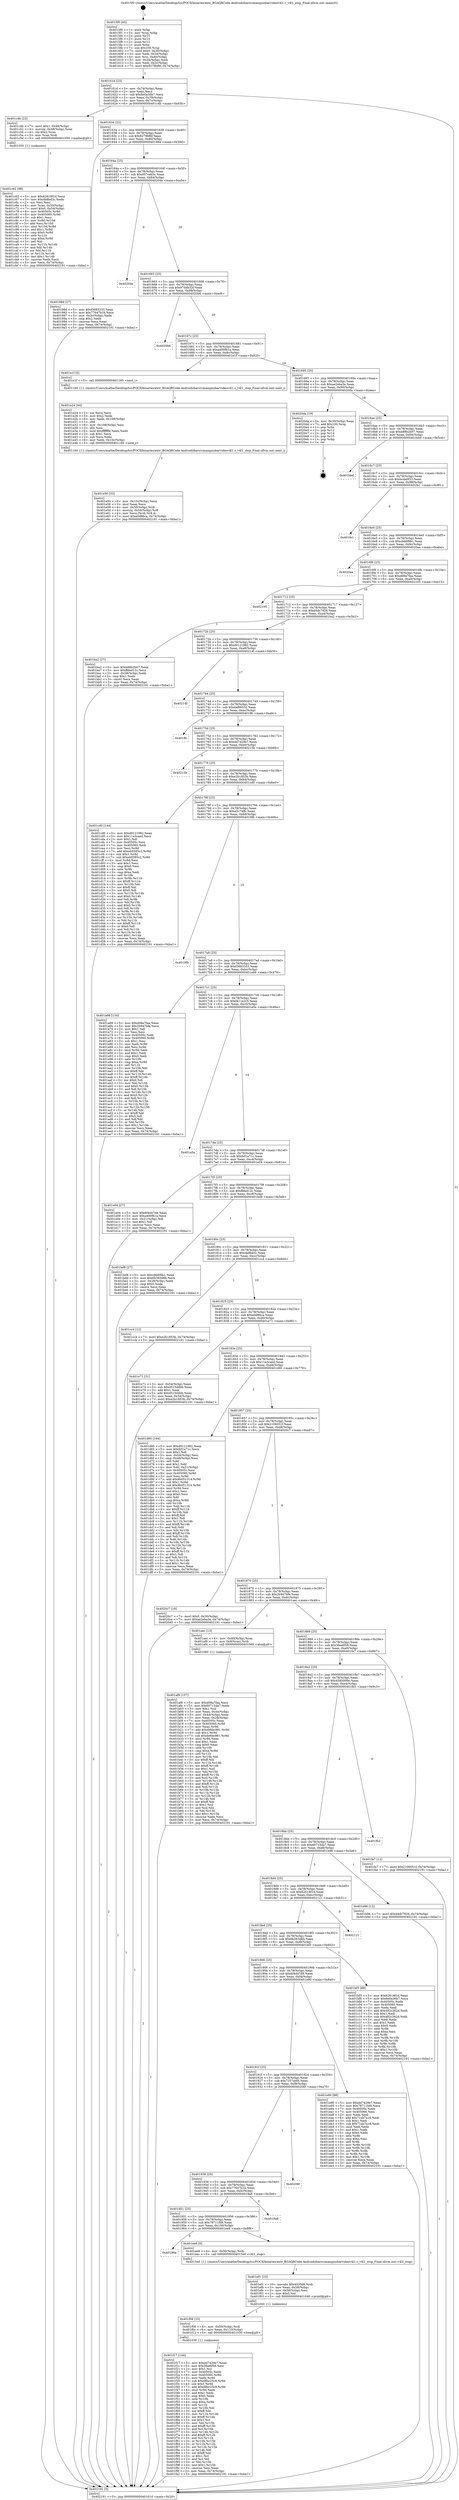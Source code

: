 digraph "0x4015f0" {
  label = "0x4015f0 (/mnt/c/Users/mathe/Desktop/tcc/POCII/binaries/extr_BGAQRCode-Androidzbarsrcmainjnizbarvideov4l1.c_v4l1_stop_Final-ollvm.out::main(0))"
  labelloc = "t"
  node[shape=record]

  Entry [label="",width=0.3,height=0.3,shape=circle,fillcolor=black,style=filled]
  "0x40161d" [label="{
     0x40161d [23]\l
     | [instrs]\l
     &nbsp;&nbsp;0x40161d \<+3\>: mov -0x74(%rbp),%eax\l
     &nbsp;&nbsp;0x401620 \<+2\>: mov %eax,%ecx\l
     &nbsp;&nbsp;0x401622 \<+6\>: sub $0x8e0a36b7,%ecx\l
     &nbsp;&nbsp;0x401628 \<+3\>: mov %eax,-0x78(%rbp)\l
     &nbsp;&nbsp;0x40162b \<+3\>: mov %ecx,-0x7c(%rbp)\l
     &nbsp;&nbsp;0x40162e \<+6\>: je 0000000000401c4b \<main+0x65b\>\l
  }"]
  "0x401c4b" [label="{
     0x401c4b [23]\l
     | [instrs]\l
     &nbsp;&nbsp;0x401c4b \<+7\>: movl $0x1,-0x48(%rbp)\l
     &nbsp;&nbsp;0x401c52 \<+4\>: movslq -0x48(%rbp),%rax\l
     &nbsp;&nbsp;0x401c56 \<+4\>: shl $0x2,%rax\l
     &nbsp;&nbsp;0x401c5a \<+3\>: mov %rax,%rdi\l
     &nbsp;&nbsp;0x401c5d \<+5\>: call 0000000000401050 \<malloc@plt\>\l
     | [calls]\l
     &nbsp;&nbsp;0x401050 \{1\} (unknown)\l
  }"]
  "0x401634" [label="{
     0x401634 [22]\l
     | [instrs]\l
     &nbsp;&nbsp;0x401634 \<+5\>: jmp 0000000000401639 \<main+0x49\>\l
     &nbsp;&nbsp;0x401639 \<+3\>: mov -0x78(%rbp),%eax\l
     &nbsp;&nbsp;0x40163c \<+5\>: sub $0x9279bf6f,%eax\l
     &nbsp;&nbsp;0x401641 \<+3\>: mov %eax,-0x80(%rbp)\l
     &nbsp;&nbsp;0x401644 \<+6\>: je 000000000040198d \<main+0x39d\>\l
  }"]
  Exit [label="",width=0.3,height=0.3,shape=circle,fillcolor=black,style=filled,peripheries=2]
  "0x40198d" [label="{
     0x40198d [27]\l
     | [instrs]\l
     &nbsp;&nbsp;0x40198d \<+5\>: mov $0xf3683333,%eax\l
     &nbsp;&nbsp;0x401992 \<+5\>: mov $0x77647b1b,%ecx\l
     &nbsp;&nbsp;0x401997 \<+3\>: mov -0x2c(%rbp),%edx\l
     &nbsp;&nbsp;0x40199a \<+3\>: cmp $0x2,%edx\l
     &nbsp;&nbsp;0x40199d \<+3\>: cmovne %ecx,%eax\l
     &nbsp;&nbsp;0x4019a0 \<+3\>: mov %eax,-0x74(%rbp)\l
     &nbsp;&nbsp;0x4019a3 \<+5\>: jmp 0000000000402191 \<main+0xba1\>\l
  }"]
  "0x40164a" [label="{
     0x40164a [25]\l
     | [instrs]\l
     &nbsp;&nbsp;0x40164a \<+5\>: jmp 000000000040164f \<main+0x5f\>\l
     &nbsp;&nbsp;0x40164f \<+3\>: mov -0x78(%rbp),%eax\l
     &nbsp;&nbsp;0x401652 \<+5\>: sub $0x957ceb5c,%eax\l
     &nbsp;&nbsp;0x401657 \<+6\>: mov %eax,-0x84(%rbp)\l
     &nbsp;&nbsp;0x40165d \<+6\>: je 000000000040204e \<main+0xa5e\>\l
  }"]
  "0x402191" [label="{
     0x402191 [5]\l
     | [instrs]\l
     &nbsp;&nbsp;0x402191 \<+5\>: jmp 000000000040161d \<main+0x2d\>\l
  }"]
  "0x4015f0" [label="{
     0x4015f0 [45]\l
     | [instrs]\l
     &nbsp;&nbsp;0x4015f0 \<+1\>: push %rbp\l
     &nbsp;&nbsp;0x4015f1 \<+3\>: mov %rsp,%rbp\l
     &nbsp;&nbsp;0x4015f4 \<+2\>: push %r15\l
     &nbsp;&nbsp;0x4015f6 \<+2\>: push %r14\l
     &nbsp;&nbsp;0x4015f8 \<+2\>: push %r12\l
     &nbsp;&nbsp;0x4015fa \<+1\>: push %rbx\l
     &nbsp;&nbsp;0x4015fb \<+7\>: sub $0x100,%rsp\l
     &nbsp;&nbsp;0x401602 \<+7\>: movl $0x0,-0x30(%rbp)\l
     &nbsp;&nbsp;0x401609 \<+3\>: mov %edi,-0x34(%rbp)\l
     &nbsp;&nbsp;0x40160c \<+4\>: mov %rsi,-0x40(%rbp)\l
     &nbsp;&nbsp;0x401610 \<+3\>: mov -0x34(%rbp),%edi\l
     &nbsp;&nbsp;0x401613 \<+3\>: mov %edi,-0x2c(%rbp)\l
     &nbsp;&nbsp;0x401616 \<+7\>: movl $0x9279bf6f,-0x74(%rbp)\l
  }"]
  "0x401f17" [label="{
     0x401f17 [144]\l
     | [instrs]\l
     &nbsp;&nbsp;0x401f17 \<+5\>: mov $0xdd7429e7,%eax\l
     &nbsp;&nbsp;0x401f1c \<+5\>: mov $0x3fee6f58,%esi\l
     &nbsp;&nbsp;0x401f21 \<+2\>: mov $0x1,%cl\l
     &nbsp;&nbsp;0x401f23 \<+7\>: mov 0x40505c,%edx\l
     &nbsp;&nbsp;0x401f2a \<+8\>: mov 0x405060,%r8d\l
     &nbsp;&nbsp;0x401f32 \<+3\>: mov %edx,%r9d\l
     &nbsp;&nbsp;0x401f35 \<+7\>: sub $0xd8bc25c9,%r9d\l
     &nbsp;&nbsp;0x401f3c \<+4\>: sub $0x1,%r9d\l
     &nbsp;&nbsp;0x401f40 \<+7\>: add $0xd8bc25c9,%r9d\l
     &nbsp;&nbsp;0x401f47 \<+4\>: imul %r9d,%edx\l
     &nbsp;&nbsp;0x401f4b \<+3\>: and $0x1,%edx\l
     &nbsp;&nbsp;0x401f4e \<+3\>: cmp $0x0,%edx\l
     &nbsp;&nbsp;0x401f51 \<+4\>: sete %r10b\l
     &nbsp;&nbsp;0x401f55 \<+4\>: cmp $0xa,%r8d\l
     &nbsp;&nbsp;0x401f59 \<+4\>: setl %r11b\l
     &nbsp;&nbsp;0x401f5d \<+3\>: mov %r10b,%bl\l
     &nbsp;&nbsp;0x401f60 \<+3\>: xor $0xff,%bl\l
     &nbsp;&nbsp;0x401f63 \<+3\>: mov %r11b,%r14b\l
     &nbsp;&nbsp;0x401f66 \<+4\>: xor $0xff,%r14b\l
     &nbsp;&nbsp;0x401f6a \<+3\>: xor $0x1,%cl\l
     &nbsp;&nbsp;0x401f6d \<+3\>: mov %bl,%r15b\l
     &nbsp;&nbsp;0x401f70 \<+4\>: and $0xff,%r15b\l
     &nbsp;&nbsp;0x401f74 \<+3\>: and %cl,%r10b\l
     &nbsp;&nbsp;0x401f77 \<+3\>: mov %r14b,%r12b\l
     &nbsp;&nbsp;0x401f7a \<+4\>: and $0xff,%r12b\l
     &nbsp;&nbsp;0x401f7e \<+3\>: and %cl,%r11b\l
     &nbsp;&nbsp;0x401f81 \<+3\>: or %r10b,%r15b\l
     &nbsp;&nbsp;0x401f84 \<+3\>: or %r11b,%r12b\l
     &nbsp;&nbsp;0x401f87 \<+3\>: xor %r12b,%r15b\l
     &nbsp;&nbsp;0x401f8a \<+3\>: or %r14b,%bl\l
     &nbsp;&nbsp;0x401f8d \<+3\>: xor $0xff,%bl\l
     &nbsp;&nbsp;0x401f90 \<+3\>: or $0x1,%cl\l
     &nbsp;&nbsp;0x401f93 \<+2\>: and %cl,%bl\l
     &nbsp;&nbsp;0x401f95 \<+3\>: or %bl,%r15b\l
     &nbsp;&nbsp;0x401f98 \<+4\>: test $0x1,%r15b\l
     &nbsp;&nbsp;0x401f9c \<+3\>: cmovne %esi,%eax\l
     &nbsp;&nbsp;0x401f9f \<+3\>: mov %eax,-0x74(%rbp)\l
     &nbsp;&nbsp;0x401fa2 \<+5\>: jmp 0000000000402191 \<main+0xba1\>\l
  }"]
  "0x40204e" [label="{
     0x40204e\l
  }", style=dashed]
  "0x401663" [label="{
     0x401663 [25]\l
     | [instrs]\l
     &nbsp;&nbsp;0x401663 \<+5\>: jmp 0000000000401668 \<main+0x78\>\l
     &nbsp;&nbsp;0x401668 \<+3\>: mov -0x78(%rbp),%eax\l
     &nbsp;&nbsp;0x40166b \<+5\>: sub $0x97ddb32f,%eax\l
     &nbsp;&nbsp;0x401670 \<+6\>: mov %eax,-0x88(%rbp)\l
     &nbsp;&nbsp;0x401676 \<+6\>: je 00000000004020b6 \<main+0xac6\>\l
  }"]
  "0x401f08" [label="{
     0x401f08 [15]\l
     | [instrs]\l
     &nbsp;&nbsp;0x401f08 \<+4\>: mov -0x50(%rbp),%rdi\l
     &nbsp;&nbsp;0x401f0c \<+6\>: mov %eax,-0x110(%rbp)\l
     &nbsp;&nbsp;0x401f12 \<+5\>: call 0000000000401030 \<free@plt\>\l
     | [calls]\l
     &nbsp;&nbsp;0x401030 \{1\} (unknown)\l
  }"]
  "0x4020b6" [label="{
     0x4020b6\l
  }", style=dashed]
  "0x40167c" [label="{
     0x40167c [25]\l
     | [instrs]\l
     &nbsp;&nbsp;0x40167c \<+5\>: jmp 0000000000401681 \<main+0x91\>\l
     &nbsp;&nbsp;0x401681 \<+3\>: mov -0x78(%rbp),%eax\l
     &nbsp;&nbsp;0x401684 \<+5\>: sub $0xa400f61a,%eax\l
     &nbsp;&nbsp;0x401689 \<+6\>: mov %eax,-0x8c(%rbp)\l
     &nbsp;&nbsp;0x40168f \<+6\>: je 0000000000401e1f \<main+0x82f\>\l
  }"]
  "0x401ef1" [label="{
     0x401ef1 [23]\l
     | [instrs]\l
     &nbsp;&nbsp;0x401ef1 \<+10\>: movabs $0x4030d6,%rdi\l
     &nbsp;&nbsp;0x401efb \<+3\>: mov %eax,-0x58(%rbp)\l
     &nbsp;&nbsp;0x401efe \<+3\>: mov -0x58(%rbp),%esi\l
     &nbsp;&nbsp;0x401f01 \<+2\>: mov $0x0,%al\l
     &nbsp;&nbsp;0x401f03 \<+5\>: call 0000000000401040 \<printf@plt\>\l
     | [calls]\l
     &nbsp;&nbsp;0x401040 \{1\} (unknown)\l
  }"]
  "0x401e1f" [label="{
     0x401e1f [5]\l
     | [instrs]\l
     &nbsp;&nbsp;0x401e1f \<+5\>: call 0000000000401160 \<next_i\>\l
     | [calls]\l
     &nbsp;&nbsp;0x401160 \{1\} (/mnt/c/Users/mathe/Desktop/tcc/POCII/binaries/extr_BGAQRCode-Androidzbarsrcmainjnizbarvideov4l1.c_v4l1_stop_Final-ollvm.out::next_i)\l
  }"]
  "0x401695" [label="{
     0x401695 [25]\l
     | [instrs]\l
     &nbsp;&nbsp;0x401695 \<+5\>: jmp 000000000040169a \<main+0xaa\>\l
     &nbsp;&nbsp;0x40169a \<+3\>: mov -0x78(%rbp),%eax\l
     &nbsp;&nbsp;0x40169d \<+5\>: sub $0xae2eba3e,%eax\l
     &nbsp;&nbsp;0x4016a2 \<+6\>: mov %eax,-0x90(%rbp)\l
     &nbsp;&nbsp;0x4016a8 \<+6\>: je 00000000004020da \<main+0xaea\>\l
  }"]
  "0x40196a" [label="{
     0x40196a\l
  }", style=dashed]
  "0x4020da" [label="{
     0x4020da [19]\l
     | [instrs]\l
     &nbsp;&nbsp;0x4020da \<+3\>: mov -0x30(%rbp),%eax\l
     &nbsp;&nbsp;0x4020dd \<+7\>: add $0x100,%rsp\l
     &nbsp;&nbsp;0x4020e4 \<+1\>: pop %rbx\l
     &nbsp;&nbsp;0x4020e5 \<+2\>: pop %r12\l
     &nbsp;&nbsp;0x4020e7 \<+2\>: pop %r14\l
     &nbsp;&nbsp;0x4020e9 \<+2\>: pop %r15\l
     &nbsp;&nbsp;0x4020eb \<+1\>: pop %rbp\l
     &nbsp;&nbsp;0x4020ec \<+1\>: ret\l
  }"]
  "0x4016ae" [label="{
     0x4016ae [25]\l
     | [instrs]\l
     &nbsp;&nbsp;0x4016ae \<+5\>: jmp 00000000004016b3 \<main+0xc3\>\l
     &nbsp;&nbsp;0x4016b3 \<+3\>: mov -0x78(%rbp),%eax\l
     &nbsp;&nbsp;0x4016b6 \<+5\>: sub $0xb88b2b07,%eax\l
     &nbsp;&nbsp;0x4016bb \<+6\>: mov %eax,-0x94(%rbp)\l
     &nbsp;&nbsp;0x4016c1 \<+6\>: je 0000000000401bbd \<main+0x5cd\>\l
  }"]
  "0x401ee8" [label="{
     0x401ee8 [9]\l
     | [instrs]\l
     &nbsp;&nbsp;0x401ee8 \<+4\>: mov -0x50(%rbp),%rdi\l
     &nbsp;&nbsp;0x401eec \<+5\>: call 00000000004015e0 \<v4l1_stop\>\l
     | [calls]\l
     &nbsp;&nbsp;0x4015e0 \{1\} (/mnt/c/Users/mathe/Desktop/tcc/POCII/binaries/extr_BGAQRCode-Androidzbarsrcmainjnizbarvideov4l1.c_v4l1_stop_Final-ollvm.out::v4l1_stop)\l
  }"]
  "0x401bbd" [label="{
     0x401bbd\l
  }", style=dashed]
  "0x4016c7" [label="{
     0x4016c7 [25]\l
     | [instrs]\l
     &nbsp;&nbsp;0x4016c7 \<+5\>: jmp 00000000004016cc \<main+0xdc\>\l
     &nbsp;&nbsp;0x4016cc \<+3\>: mov -0x78(%rbp),%eax\l
     &nbsp;&nbsp;0x4016cf \<+5\>: sub $0xbcda0f33,%eax\l
     &nbsp;&nbsp;0x4016d4 \<+6\>: mov %eax,-0x98(%rbp)\l
     &nbsp;&nbsp;0x4016da \<+6\>: je 0000000000401fe1 \<main+0x9f1\>\l
  }"]
  "0x401951" [label="{
     0x401951 [25]\l
     | [instrs]\l
     &nbsp;&nbsp;0x401951 \<+5\>: jmp 0000000000401956 \<main+0x366\>\l
     &nbsp;&nbsp;0x401956 \<+3\>: mov -0x78(%rbp),%eax\l
     &nbsp;&nbsp;0x401959 \<+5\>: sub $0x78711fd9,%eax\l
     &nbsp;&nbsp;0x40195e \<+6\>: mov %eax,-0x100(%rbp)\l
     &nbsp;&nbsp;0x401964 \<+6\>: je 0000000000401ee8 \<main+0x8f8\>\l
  }"]
  "0x401fe1" [label="{
     0x401fe1\l
  }", style=dashed]
  "0x4016e0" [label="{
     0x4016e0 [25]\l
     | [instrs]\l
     &nbsp;&nbsp;0x4016e0 \<+5\>: jmp 00000000004016e5 \<main+0xf5\>\l
     &nbsp;&nbsp;0x4016e5 \<+3\>: mov -0x78(%rbp),%eax\l
     &nbsp;&nbsp;0x4016e8 \<+5\>: sub $0xcbb6f6b1,%eax\l
     &nbsp;&nbsp;0x4016ed \<+6\>: mov %eax,-0x9c(%rbp)\l
     &nbsp;&nbsp;0x4016f3 \<+6\>: je 00000000004020aa \<main+0xaba\>\l
  }"]
  "0x4019a8" [label="{
     0x4019a8\l
  }", style=dashed]
  "0x4020aa" [label="{
     0x4020aa\l
  }", style=dashed]
  "0x4016f9" [label="{
     0x4016f9 [25]\l
     | [instrs]\l
     &nbsp;&nbsp;0x4016f9 \<+5\>: jmp 00000000004016fe \<main+0x10e\>\l
     &nbsp;&nbsp;0x4016fe \<+3\>: mov -0x78(%rbp),%eax\l
     &nbsp;&nbsp;0x401701 \<+5\>: sub $0xd08a7faa,%eax\l
     &nbsp;&nbsp;0x401706 \<+6\>: mov %eax,-0xa0(%rbp)\l
     &nbsp;&nbsp;0x40170c \<+6\>: je 0000000000402105 \<main+0xb15\>\l
  }"]
  "0x401938" [label="{
     0x401938 [25]\l
     | [instrs]\l
     &nbsp;&nbsp;0x401938 \<+5\>: jmp 000000000040193d \<main+0x34d\>\l
     &nbsp;&nbsp;0x40193d \<+3\>: mov -0x78(%rbp),%eax\l
     &nbsp;&nbsp;0x401940 \<+5\>: sub $0x77647b1b,%eax\l
     &nbsp;&nbsp;0x401945 \<+6\>: mov %eax,-0xfc(%rbp)\l
     &nbsp;&nbsp;0x40194b \<+6\>: je 00000000004019a8 \<main+0x3b8\>\l
  }"]
  "0x402105" [label="{
     0x402105\l
  }", style=dashed]
  "0x401712" [label="{
     0x401712 [25]\l
     | [instrs]\l
     &nbsp;&nbsp;0x401712 \<+5\>: jmp 0000000000401717 \<main+0x127\>\l
     &nbsp;&nbsp;0x401717 \<+3\>: mov -0x78(%rbp),%eax\l
     &nbsp;&nbsp;0x40171a \<+5\>: sub $0xd4dc7926,%eax\l
     &nbsp;&nbsp;0x40171f \<+6\>: mov %eax,-0xa4(%rbp)\l
     &nbsp;&nbsp;0x401725 \<+6\>: je 0000000000401ba2 \<main+0x5b2\>\l
  }"]
  "0x40206f" [label="{
     0x40206f\l
  }", style=dashed]
  "0x401ba2" [label="{
     0x401ba2 [27]\l
     | [instrs]\l
     &nbsp;&nbsp;0x401ba2 \<+5\>: mov $0xb88b2b07,%eax\l
     &nbsp;&nbsp;0x401ba7 \<+5\>: mov $0xffded12c,%ecx\l
     &nbsp;&nbsp;0x401bac \<+3\>: mov -0x28(%rbp),%edx\l
     &nbsp;&nbsp;0x401baf \<+3\>: cmp $0x1,%edx\l
     &nbsp;&nbsp;0x401bb2 \<+3\>: cmovl %ecx,%eax\l
     &nbsp;&nbsp;0x401bb5 \<+3\>: mov %eax,-0x74(%rbp)\l
     &nbsp;&nbsp;0x401bb8 \<+5\>: jmp 0000000000402191 \<main+0xba1\>\l
  }"]
  "0x40172b" [label="{
     0x40172b [25]\l
     | [instrs]\l
     &nbsp;&nbsp;0x40172b \<+5\>: jmp 0000000000401730 \<main+0x140\>\l
     &nbsp;&nbsp;0x401730 \<+3\>: mov -0x78(%rbp),%eax\l
     &nbsp;&nbsp;0x401733 \<+5\>: sub $0xd9121982,%eax\l
     &nbsp;&nbsp;0x401738 \<+6\>: mov %eax,-0xa8(%rbp)\l
     &nbsp;&nbsp;0x40173e \<+6\>: je 000000000040214f \<main+0xb5f\>\l
  }"]
  "0x40191f" [label="{
     0x40191f [25]\l
     | [instrs]\l
     &nbsp;&nbsp;0x40191f \<+5\>: jmp 0000000000401924 \<main+0x334\>\l
     &nbsp;&nbsp;0x401924 \<+3\>: mov -0x78(%rbp),%eax\l
     &nbsp;&nbsp;0x401927 \<+5\>: sub $0x7257abfd,%eax\l
     &nbsp;&nbsp;0x40192c \<+6\>: mov %eax,-0xf8(%rbp)\l
     &nbsp;&nbsp;0x401932 \<+6\>: je 000000000040206f \<main+0xa7f\>\l
  }"]
  "0x40214f" [label="{
     0x40214f\l
  }", style=dashed]
  "0x401744" [label="{
     0x401744 [25]\l
     | [instrs]\l
     &nbsp;&nbsp;0x401744 \<+5\>: jmp 0000000000401749 \<main+0x159\>\l
     &nbsp;&nbsp;0x401749 \<+3\>: mov -0x78(%rbp),%eax\l
     &nbsp;&nbsp;0x40174c \<+5\>: sub $0xdaf66532,%eax\l
     &nbsp;&nbsp;0x401751 \<+6\>: mov %eax,-0xac(%rbp)\l
     &nbsp;&nbsp;0x401757 \<+6\>: je 0000000000401ffc \<main+0xa0c\>\l
  }"]
  "0x401e90" [label="{
     0x401e90 [88]\l
     | [instrs]\l
     &nbsp;&nbsp;0x401e90 \<+5\>: mov $0xdd7429e7,%eax\l
     &nbsp;&nbsp;0x401e95 \<+5\>: mov $0x78711fd9,%ecx\l
     &nbsp;&nbsp;0x401e9a \<+7\>: mov 0x40505c,%edx\l
     &nbsp;&nbsp;0x401ea1 \<+7\>: mov 0x405060,%esi\l
     &nbsp;&nbsp;0x401ea8 \<+2\>: mov %edx,%edi\l
     &nbsp;&nbsp;0x401eaa \<+6\>: add $0x71ab7a16,%edi\l
     &nbsp;&nbsp;0x401eb0 \<+3\>: sub $0x1,%edi\l
     &nbsp;&nbsp;0x401eb3 \<+6\>: sub $0x71ab7a16,%edi\l
     &nbsp;&nbsp;0x401eb9 \<+3\>: imul %edi,%edx\l
     &nbsp;&nbsp;0x401ebc \<+3\>: and $0x1,%edx\l
     &nbsp;&nbsp;0x401ebf \<+3\>: cmp $0x0,%edx\l
     &nbsp;&nbsp;0x401ec2 \<+4\>: sete %r8b\l
     &nbsp;&nbsp;0x401ec6 \<+3\>: cmp $0xa,%esi\l
     &nbsp;&nbsp;0x401ec9 \<+4\>: setl %r9b\l
     &nbsp;&nbsp;0x401ecd \<+3\>: mov %r8b,%r10b\l
     &nbsp;&nbsp;0x401ed0 \<+3\>: and %r9b,%r10b\l
     &nbsp;&nbsp;0x401ed3 \<+3\>: xor %r9b,%r8b\l
     &nbsp;&nbsp;0x401ed6 \<+3\>: or %r8b,%r10b\l
     &nbsp;&nbsp;0x401ed9 \<+4\>: test $0x1,%r10b\l
     &nbsp;&nbsp;0x401edd \<+3\>: cmovne %ecx,%eax\l
     &nbsp;&nbsp;0x401ee0 \<+3\>: mov %eax,-0x74(%rbp)\l
     &nbsp;&nbsp;0x401ee3 \<+5\>: jmp 0000000000402191 \<main+0xba1\>\l
  }"]
  "0x401ffc" [label="{
     0x401ffc\l
  }", style=dashed]
  "0x40175d" [label="{
     0x40175d [25]\l
     | [instrs]\l
     &nbsp;&nbsp;0x40175d \<+5\>: jmp 0000000000401762 \<main+0x172\>\l
     &nbsp;&nbsp;0x401762 \<+3\>: mov -0x78(%rbp),%eax\l
     &nbsp;&nbsp;0x401765 \<+5\>: sub $0xdd7429e7,%eax\l
     &nbsp;&nbsp;0x40176a \<+6\>: mov %eax,-0xb0(%rbp)\l
     &nbsp;&nbsp;0x401770 \<+6\>: je 000000000040215b \<main+0xb6b\>\l
  }"]
  "0x401e50" [label="{
     0x401e50 [33]\l
     | [instrs]\l
     &nbsp;&nbsp;0x401e50 \<+6\>: mov -0x10c(%rbp),%ecx\l
     &nbsp;&nbsp;0x401e56 \<+3\>: imul %eax,%ecx\l
     &nbsp;&nbsp;0x401e59 \<+4\>: mov -0x50(%rbp),%rdi\l
     &nbsp;&nbsp;0x401e5d \<+4\>: movslq -0x54(%rbp),%r8\l
     &nbsp;&nbsp;0x401e61 \<+4\>: mov %ecx,(%rdi,%r8,4)\l
     &nbsp;&nbsp;0x401e65 \<+7\>: movl $0xe0d86ca,-0x74(%rbp)\l
     &nbsp;&nbsp;0x401e6c \<+5\>: jmp 0000000000402191 \<main+0xba1\>\l
  }"]
  "0x40215b" [label="{
     0x40215b\l
  }", style=dashed]
  "0x401776" [label="{
     0x401776 [25]\l
     | [instrs]\l
     &nbsp;&nbsp;0x401776 \<+5\>: jmp 000000000040177b \<main+0x18b\>\l
     &nbsp;&nbsp;0x40177b \<+3\>: mov -0x78(%rbp),%eax\l
     &nbsp;&nbsp;0x40177e \<+5\>: sub $0xe2b1853b,%eax\l
     &nbsp;&nbsp;0x401783 \<+6\>: mov %eax,-0xb4(%rbp)\l
     &nbsp;&nbsp;0x401789 \<+6\>: je 0000000000401cd0 \<main+0x6e0\>\l
  }"]
  "0x401e24" [label="{
     0x401e24 [44]\l
     | [instrs]\l
     &nbsp;&nbsp;0x401e24 \<+2\>: xor %ecx,%ecx\l
     &nbsp;&nbsp;0x401e26 \<+5\>: mov $0x2,%edx\l
     &nbsp;&nbsp;0x401e2b \<+6\>: mov %edx,-0x108(%rbp)\l
     &nbsp;&nbsp;0x401e31 \<+1\>: cltd\l
     &nbsp;&nbsp;0x401e32 \<+6\>: mov -0x108(%rbp),%esi\l
     &nbsp;&nbsp;0x401e38 \<+2\>: idiv %esi\l
     &nbsp;&nbsp;0x401e3a \<+6\>: imul $0xfffffffe,%edx,%edx\l
     &nbsp;&nbsp;0x401e40 \<+3\>: sub $0x1,%ecx\l
     &nbsp;&nbsp;0x401e43 \<+2\>: sub %ecx,%edx\l
     &nbsp;&nbsp;0x401e45 \<+6\>: mov %edx,-0x10c(%rbp)\l
     &nbsp;&nbsp;0x401e4b \<+5\>: call 0000000000401160 \<next_i\>\l
     | [calls]\l
     &nbsp;&nbsp;0x401160 \{1\} (/mnt/c/Users/mathe/Desktop/tcc/POCII/binaries/extr_BGAQRCode-Androidzbarsrcmainjnizbarvideov4l1.c_v4l1_stop_Final-ollvm.out::next_i)\l
  }"]
  "0x401cd0" [label="{
     0x401cd0 [144]\l
     | [instrs]\l
     &nbsp;&nbsp;0x401cd0 \<+5\>: mov $0xd9121982,%eax\l
     &nbsp;&nbsp;0x401cd5 \<+5\>: mov $0x11a3caed,%ecx\l
     &nbsp;&nbsp;0x401cda \<+2\>: mov $0x1,%dl\l
     &nbsp;&nbsp;0x401cdc \<+7\>: mov 0x40505c,%esi\l
     &nbsp;&nbsp;0x401ce3 \<+7\>: mov 0x405060,%edi\l
     &nbsp;&nbsp;0x401cea \<+3\>: mov %esi,%r8d\l
     &nbsp;&nbsp;0x401ced \<+7\>: add $0xeb9385c2,%r8d\l
     &nbsp;&nbsp;0x401cf4 \<+4\>: sub $0x1,%r8d\l
     &nbsp;&nbsp;0x401cf8 \<+7\>: sub $0xeb9385c2,%r8d\l
     &nbsp;&nbsp;0x401cff \<+4\>: imul %r8d,%esi\l
     &nbsp;&nbsp;0x401d03 \<+3\>: and $0x1,%esi\l
     &nbsp;&nbsp;0x401d06 \<+3\>: cmp $0x0,%esi\l
     &nbsp;&nbsp;0x401d09 \<+4\>: sete %r9b\l
     &nbsp;&nbsp;0x401d0d \<+3\>: cmp $0xa,%edi\l
     &nbsp;&nbsp;0x401d10 \<+4\>: setl %r10b\l
     &nbsp;&nbsp;0x401d14 \<+3\>: mov %r9b,%r11b\l
     &nbsp;&nbsp;0x401d17 \<+4\>: xor $0xff,%r11b\l
     &nbsp;&nbsp;0x401d1b \<+3\>: mov %r10b,%bl\l
     &nbsp;&nbsp;0x401d1e \<+3\>: xor $0xff,%bl\l
     &nbsp;&nbsp;0x401d21 \<+3\>: xor $0x0,%dl\l
     &nbsp;&nbsp;0x401d24 \<+3\>: mov %r11b,%r14b\l
     &nbsp;&nbsp;0x401d27 \<+4\>: and $0x0,%r14b\l
     &nbsp;&nbsp;0x401d2b \<+3\>: and %dl,%r9b\l
     &nbsp;&nbsp;0x401d2e \<+3\>: mov %bl,%r15b\l
     &nbsp;&nbsp;0x401d31 \<+4\>: and $0x0,%r15b\l
     &nbsp;&nbsp;0x401d35 \<+3\>: and %dl,%r10b\l
     &nbsp;&nbsp;0x401d38 \<+3\>: or %r9b,%r14b\l
     &nbsp;&nbsp;0x401d3b \<+3\>: or %r10b,%r15b\l
     &nbsp;&nbsp;0x401d3e \<+3\>: xor %r15b,%r14b\l
     &nbsp;&nbsp;0x401d41 \<+3\>: or %bl,%r11b\l
     &nbsp;&nbsp;0x401d44 \<+4\>: xor $0xff,%r11b\l
     &nbsp;&nbsp;0x401d48 \<+3\>: or $0x0,%dl\l
     &nbsp;&nbsp;0x401d4b \<+3\>: and %dl,%r11b\l
     &nbsp;&nbsp;0x401d4e \<+3\>: or %r11b,%r14b\l
     &nbsp;&nbsp;0x401d51 \<+4\>: test $0x1,%r14b\l
     &nbsp;&nbsp;0x401d55 \<+3\>: cmovne %ecx,%eax\l
     &nbsp;&nbsp;0x401d58 \<+3\>: mov %eax,-0x74(%rbp)\l
     &nbsp;&nbsp;0x401d5b \<+5\>: jmp 0000000000402191 \<main+0xba1\>\l
  }"]
  "0x40178f" [label="{
     0x40178f [25]\l
     | [instrs]\l
     &nbsp;&nbsp;0x40178f \<+5\>: jmp 0000000000401794 \<main+0x1a4\>\l
     &nbsp;&nbsp;0x401794 \<+3\>: mov -0x78(%rbp),%eax\l
     &nbsp;&nbsp;0x401797 \<+5\>: sub $0xe2c74ffc,%eax\l
     &nbsp;&nbsp;0x40179c \<+6\>: mov %eax,-0xb8(%rbp)\l
     &nbsp;&nbsp;0x4017a2 \<+6\>: je 00000000004019fb \<main+0x40b\>\l
  }"]
  "0x401c62" [label="{
     0x401c62 [98]\l
     | [instrs]\l
     &nbsp;&nbsp;0x401c62 \<+5\>: mov $0x62618f1d,%ecx\l
     &nbsp;&nbsp;0x401c67 \<+5\>: mov $0xdb8bd3c,%edx\l
     &nbsp;&nbsp;0x401c6c \<+2\>: xor %esi,%esi\l
     &nbsp;&nbsp;0x401c6e \<+4\>: mov %rax,-0x50(%rbp)\l
     &nbsp;&nbsp;0x401c72 \<+7\>: movl $0x0,-0x54(%rbp)\l
     &nbsp;&nbsp;0x401c79 \<+8\>: mov 0x40505c,%r8d\l
     &nbsp;&nbsp;0x401c81 \<+8\>: mov 0x405060,%r9d\l
     &nbsp;&nbsp;0x401c89 \<+3\>: sub $0x1,%esi\l
     &nbsp;&nbsp;0x401c8c \<+3\>: mov %r8d,%r10d\l
     &nbsp;&nbsp;0x401c8f \<+3\>: add %esi,%r10d\l
     &nbsp;&nbsp;0x401c92 \<+4\>: imul %r10d,%r8d\l
     &nbsp;&nbsp;0x401c96 \<+4\>: and $0x1,%r8d\l
     &nbsp;&nbsp;0x401c9a \<+4\>: cmp $0x0,%r8d\l
     &nbsp;&nbsp;0x401c9e \<+4\>: sete %r11b\l
     &nbsp;&nbsp;0x401ca2 \<+4\>: cmp $0xa,%r9d\l
     &nbsp;&nbsp;0x401ca6 \<+3\>: setl %bl\l
     &nbsp;&nbsp;0x401ca9 \<+3\>: mov %r11b,%r14b\l
     &nbsp;&nbsp;0x401cac \<+3\>: and %bl,%r14b\l
     &nbsp;&nbsp;0x401caf \<+3\>: xor %bl,%r11b\l
     &nbsp;&nbsp;0x401cb2 \<+3\>: or %r11b,%r14b\l
     &nbsp;&nbsp;0x401cb5 \<+4\>: test $0x1,%r14b\l
     &nbsp;&nbsp;0x401cb9 \<+3\>: cmovne %edx,%ecx\l
     &nbsp;&nbsp;0x401cbc \<+3\>: mov %ecx,-0x74(%rbp)\l
     &nbsp;&nbsp;0x401cbf \<+5\>: jmp 0000000000402191 \<main+0xba1\>\l
  }"]
  "0x4019fb" [label="{
     0x4019fb\l
  }", style=dashed]
  "0x4017a8" [label="{
     0x4017a8 [25]\l
     | [instrs]\l
     &nbsp;&nbsp;0x4017a8 \<+5\>: jmp 00000000004017ad \<main+0x1bd\>\l
     &nbsp;&nbsp;0x4017ad \<+3\>: mov -0x78(%rbp),%eax\l
     &nbsp;&nbsp;0x4017b0 \<+5\>: sub $0xf3683333,%eax\l
     &nbsp;&nbsp;0x4017b5 \<+6\>: mov %eax,-0xbc(%rbp)\l
     &nbsp;&nbsp;0x4017bb \<+6\>: je 0000000000401a66 \<main+0x476\>\l
  }"]
  "0x401906" [label="{
     0x401906 [25]\l
     | [instrs]\l
     &nbsp;&nbsp;0x401906 \<+5\>: jmp 000000000040190b \<main+0x31b\>\l
     &nbsp;&nbsp;0x40190b \<+3\>: mov -0x78(%rbp),%eax\l
     &nbsp;&nbsp;0x40190e \<+5\>: sub $0x6f4d47d9,%eax\l
     &nbsp;&nbsp;0x401913 \<+6\>: mov %eax,-0xf4(%rbp)\l
     &nbsp;&nbsp;0x401919 \<+6\>: je 0000000000401e90 \<main+0x8a0\>\l
  }"]
  "0x401a66" [label="{
     0x401a66 [134]\l
     | [instrs]\l
     &nbsp;&nbsp;0x401a66 \<+5\>: mov $0xd08a7faa,%eax\l
     &nbsp;&nbsp;0x401a6b \<+5\>: mov $0x2b947bfe,%ecx\l
     &nbsp;&nbsp;0x401a70 \<+2\>: mov $0x1,%dl\l
     &nbsp;&nbsp;0x401a72 \<+2\>: xor %esi,%esi\l
     &nbsp;&nbsp;0x401a74 \<+7\>: mov 0x40505c,%edi\l
     &nbsp;&nbsp;0x401a7b \<+8\>: mov 0x405060,%r8d\l
     &nbsp;&nbsp;0x401a83 \<+3\>: sub $0x1,%esi\l
     &nbsp;&nbsp;0x401a86 \<+3\>: mov %edi,%r9d\l
     &nbsp;&nbsp;0x401a89 \<+3\>: add %esi,%r9d\l
     &nbsp;&nbsp;0x401a8c \<+4\>: imul %r9d,%edi\l
     &nbsp;&nbsp;0x401a90 \<+3\>: and $0x1,%edi\l
     &nbsp;&nbsp;0x401a93 \<+3\>: cmp $0x0,%edi\l
     &nbsp;&nbsp;0x401a96 \<+4\>: sete %r10b\l
     &nbsp;&nbsp;0x401a9a \<+4\>: cmp $0xa,%r8d\l
     &nbsp;&nbsp;0x401a9e \<+4\>: setl %r11b\l
     &nbsp;&nbsp;0x401aa2 \<+3\>: mov %r10b,%bl\l
     &nbsp;&nbsp;0x401aa5 \<+3\>: xor $0xff,%bl\l
     &nbsp;&nbsp;0x401aa8 \<+3\>: mov %r11b,%r14b\l
     &nbsp;&nbsp;0x401aab \<+4\>: xor $0xff,%r14b\l
     &nbsp;&nbsp;0x401aaf \<+3\>: xor $0x0,%dl\l
     &nbsp;&nbsp;0x401ab2 \<+3\>: mov %bl,%r15b\l
     &nbsp;&nbsp;0x401ab5 \<+4\>: and $0x0,%r15b\l
     &nbsp;&nbsp;0x401ab9 \<+3\>: and %dl,%r10b\l
     &nbsp;&nbsp;0x401abc \<+3\>: mov %r14b,%r12b\l
     &nbsp;&nbsp;0x401abf \<+4\>: and $0x0,%r12b\l
     &nbsp;&nbsp;0x401ac3 \<+3\>: and %dl,%r11b\l
     &nbsp;&nbsp;0x401ac6 \<+3\>: or %r10b,%r15b\l
     &nbsp;&nbsp;0x401ac9 \<+3\>: or %r11b,%r12b\l
     &nbsp;&nbsp;0x401acc \<+3\>: xor %r12b,%r15b\l
     &nbsp;&nbsp;0x401acf \<+3\>: or %r14b,%bl\l
     &nbsp;&nbsp;0x401ad2 \<+3\>: xor $0xff,%bl\l
     &nbsp;&nbsp;0x401ad5 \<+3\>: or $0x0,%dl\l
     &nbsp;&nbsp;0x401ad8 \<+2\>: and %dl,%bl\l
     &nbsp;&nbsp;0x401ada \<+3\>: or %bl,%r15b\l
     &nbsp;&nbsp;0x401add \<+4\>: test $0x1,%r15b\l
     &nbsp;&nbsp;0x401ae1 \<+3\>: cmovne %ecx,%eax\l
     &nbsp;&nbsp;0x401ae4 \<+3\>: mov %eax,-0x74(%rbp)\l
     &nbsp;&nbsp;0x401ae7 \<+5\>: jmp 0000000000402191 \<main+0xba1\>\l
  }"]
  "0x4017c1" [label="{
     0x4017c1 [25]\l
     | [instrs]\l
     &nbsp;&nbsp;0x4017c1 \<+5\>: jmp 00000000004017c6 \<main+0x1d6\>\l
     &nbsp;&nbsp;0x4017c6 \<+3\>: mov -0x78(%rbp),%eax\l
     &nbsp;&nbsp;0x4017c9 \<+5\>: sub $0xf411a2c5,%eax\l
     &nbsp;&nbsp;0x4017ce \<+6\>: mov %eax,-0xc0(%rbp)\l
     &nbsp;&nbsp;0x4017d4 \<+6\>: je 0000000000401a5a \<main+0x46a\>\l
  }"]
  "0x401bf3" [label="{
     0x401bf3 [88]\l
     | [instrs]\l
     &nbsp;&nbsp;0x401bf3 \<+5\>: mov $0x62618f1d,%eax\l
     &nbsp;&nbsp;0x401bf8 \<+5\>: mov $0x8e0a36b7,%ecx\l
     &nbsp;&nbsp;0x401bfd \<+7\>: mov 0x40505c,%edx\l
     &nbsp;&nbsp;0x401c04 \<+7\>: mov 0x405060,%esi\l
     &nbsp;&nbsp;0x401c0b \<+2\>: mov %edx,%edi\l
     &nbsp;&nbsp;0x401c0d \<+6\>: add $0x482c362d,%edi\l
     &nbsp;&nbsp;0x401c13 \<+3\>: sub $0x1,%edi\l
     &nbsp;&nbsp;0x401c16 \<+6\>: sub $0x482c362d,%edi\l
     &nbsp;&nbsp;0x401c1c \<+3\>: imul %edi,%edx\l
     &nbsp;&nbsp;0x401c1f \<+3\>: and $0x1,%edx\l
     &nbsp;&nbsp;0x401c22 \<+3\>: cmp $0x0,%edx\l
     &nbsp;&nbsp;0x401c25 \<+4\>: sete %r8b\l
     &nbsp;&nbsp;0x401c29 \<+3\>: cmp $0xa,%esi\l
     &nbsp;&nbsp;0x401c2c \<+4\>: setl %r9b\l
     &nbsp;&nbsp;0x401c30 \<+3\>: mov %r8b,%r10b\l
     &nbsp;&nbsp;0x401c33 \<+3\>: and %r9b,%r10b\l
     &nbsp;&nbsp;0x401c36 \<+3\>: xor %r9b,%r8b\l
     &nbsp;&nbsp;0x401c39 \<+3\>: or %r8b,%r10b\l
     &nbsp;&nbsp;0x401c3c \<+4\>: test $0x1,%r10b\l
     &nbsp;&nbsp;0x401c40 \<+3\>: cmovne %ecx,%eax\l
     &nbsp;&nbsp;0x401c43 \<+3\>: mov %eax,-0x74(%rbp)\l
     &nbsp;&nbsp;0x401c46 \<+5\>: jmp 0000000000402191 \<main+0xba1\>\l
  }"]
  "0x401a5a" [label="{
     0x401a5a\l
  }", style=dashed]
  "0x4017da" [label="{
     0x4017da [25]\l
     | [instrs]\l
     &nbsp;&nbsp;0x4017da \<+5\>: jmp 00000000004017df \<main+0x1ef\>\l
     &nbsp;&nbsp;0x4017df \<+3\>: mov -0x78(%rbp),%eax\l
     &nbsp;&nbsp;0x4017e2 \<+5\>: sub $0xfef1a71c,%eax\l
     &nbsp;&nbsp;0x4017e7 \<+6\>: mov %eax,-0xc4(%rbp)\l
     &nbsp;&nbsp;0x4017ed \<+6\>: je 0000000000401e04 \<main+0x814\>\l
  }"]
  "0x4018ed" [label="{
     0x4018ed [25]\l
     | [instrs]\l
     &nbsp;&nbsp;0x4018ed \<+5\>: jmp 00000000004018f2 \<main+0x302\>\l
     &nbsp;&nbsp;0x4018f2 \<+3\>: mov -0x78(%rbp),%eax\l
     &nbsp;&nbsp;0x4018f5 \<+5\>: sub $0x6b383d6b,%eax\l
     &nbsp;&nbsp;0x4018fa \<+6\>: mov %eax,-0xf0(%rbp)\l
     &nbsp;&nbsp;0x401900 \<+6\>: je 0000000000401bf3 \<main+0x603\>\l
  }"]
  "0x401e04" [label="{
     0x401e04 [27]\l
     | [instrs]\l
     &nbsp;&nbsp;0x401e04 \<+5\>: mov $0x6f4d47d9,%eax\l
     &nbsp;&nbsp;0x401e09 \<+5\>: mov $0xa400f61a,%ecx\l
     &nbsp;&nbsp;0x401e0e \<+3\>: mov -0x21(%rbp),%dl\l
     &nbsp;&nbsp;0x401e11 \<+3\>: test $0x1,%dl\l
     &nbsp;&nbsp;0x401e14 \<+3\>: cmovne %ecx,%eax\l
     &nbsp;&nbsp;0x401e17 \<+3\>: mov %eax,-0x74(%rbp)\l
     &nbsp;&nbsp;0x401e1a \<+5\>: jmp 0000000000402191 \<main+0xba1\>\l
  }"]
  "0x4017f3" [label="{
     0x4017f3 [25]\l
     | [instrs]\l
     &nbsp;&nbsp;0x4017f3 \<+5\>: jmp 00000000004017f8 \<main+0x208\>\l
     &nbsp;&nbsp;0x4017f8 \<+3\>: mov -0x78(%rbp),%eax\l
     &nbsp;&nbsp;0x4017fb \<+5\>: sub $0xffded12c,%eax\l
     &nbsp;&nbsp;0x401800 \<+6\>: mov %eax,-0xc8(%rbp)\l
     &nbsp;&nbsp;0x401806 \<+6\>: je 0000000000401bd8 \<main+0x5e8\>\l
  }"]
  "0x402121" [label="{
     0x402121\l
  }", style=dashed]
  "0x401bd8" [label="{
     0x401bd8 [27]\l
     | [instrs]\l
     &nbsp;&nbsp;0x401bd8 \<+5\>: mov $0xcbb6f6b1,%eax\l
     &nbsp;&nbsp;0x401bdd \<+5\>: mov $0x6b383d6b,%ecx\l
     &nbsp;&nbsp;0x401be2 \<+3\>: mov -0x28(%rbp),%edx\l
     &nbsp;&nbsp;0x401be5 \<+3\>: cmp $0x0,%edx\l
     &nbsp;&nbsp;0x401be8 \<+3\>: cmove %ecx,%eax\l
     &nbsp;&nbsp;0x401beb \<+3\>: mov %eax,-0x74(%rbp)\l
     &nbsp;&nbsp;0x401bee \<+5\>: jmp 0000000000402191 \<main+0xba1\>\l
  }"]
  "0x40180c" [label="{
     0x40180c [25]\l
     | [instrs]\l
     &nbsp;&nbsp;0x40180c \<+5\>: jmp 0000000000401811 \<main+0x221\>\l
     &nbsp;&nbsp;0x401811 \<+3\>: mov -0x78(%rbp),%eax\l
     &nbsp;&nbsp;0x401814 \<+5\>: sub $0xdb8bd3c,%eax\l
     &nbsp;&nbsp;0x401819 \<+6\>: mov %eax,-0xcc(%rbp)\l
     &nbsp;&nbsp;0x40181f \<+6\>: je 0000000000401cc4 \<main+0x6d4\>\l
  }"]
  "0x4018d4" [label="{
     0x4018d4 [25]\l
     | [instrs]\l
     &nbsp;&nbsp;0x4018d4 \<+5\>: jmp 00000000004018d9 \<main+0x2e9\>\l
     &nbsp;&nbsp;0x4018d9 \<+3\>: mov -0x78(%rbp),%eax\l
     &nbsp;&nbsp;0x4018dc \<+5\>: sub $0x62618f1d,%eax\l
     &nbsp;&nbsp;0x4018e1 \<+6\>: mov %eax,-0xec(%rbp)\l
     &nbsp;&nbsp;0x4018e7 \<+6\>: je 0000000000402121 \<main+0xb31\>\l
  }"]
  "0x401cc4" [label="{
     0x401cc4 [12]\l
     | [instrs]\l
     &nbsp;&nbsp;0x401cc4 \<+7\>: movl $0xe2b1853b,-0x74(%rbp)\l
     &nbsp;&nbsp;0x401ccb \<+5\>: jmp 0000000000402191 \<main+0xba1\>\l
  }"]
  "0x401825" [label="{
     0x401825 [25]\l
     | [instrs]\l
     &nbsp;&nbsp;0x401825 \<+5\>: jmp 000000000040182a \<main+0x23a\>\l
     &nbsp;&nbsp;0x40182a \<+3\>: mov -0x78(%rbp),%eax\l
     &nbsp;&nbsp;0x40182d \<+5\>: sub $0xe0d86ca,%eax\l
     &nbsp;&nbsp;0x401832 \<+6\>: mov %eax,-0xd0(%rbp)\l
     &nbsp;&nbsp;0x401838 \<+6\>: je 0000000000401e71 \<main+0x881\>\l
  }"]
  "0x401b96" [label="{
     0x401b96 [12]\l
     | [instrs]\l
     &nbsp;&nbsp;0x401b96 \<+7\>: movl $0xd4dc7926,-0x74(%rbp)\l
     &nbsp;&nbsp;0x401b9d \<+5\>: jmp 0000000000402191 \<main+0xba1\>\l
  }"]
  "0x401e71" [label="{
     0x401e71 [31]\l
     | [instrs]\l
     &nbsp;&nbsp;0x401e71 \<+3\>: mov -0x54(%rbp),%eax\l
     &nbsp;&nbsp;0x401e74 \<+5\>: sub $0xd515d4bb,%eax\l
     &nbsp;&nbsp;0x401e79 \<+3\>: add $0x1,%eax\l
     &nbsp;&nbsp;0x401e7c \<+5\>: add $0xd515d4bb,%eax\l
     &nbsp;&nbsp;0x401e81 \<+3\>: mov %eax,-0x54(%rbp)\l
     &nbsp;&nbsp;0x401e84 \<+7\>: movl $0xe2b1853b,-0x74(%rbp)\l
     &nbsp;&nbsp;0x401e8b \<+5\>: jmp 0000000000402191 \<main+0xba1\>\l
  }"]
  "0x40183e" [label="{
     0x40183e [25]\l
     | [instrs]\l
     &nbsp;&nbsp;0x40183e \<+5\>: jmp 0000000000401843 \<main+0x253\>\l
     &nbsp;&nbsp;0x401843 \<+3\>: mov -0x78(%rbp),%eax\l
     &nbsp;&nbsp;0x401846 \<+5\>: sub $0x11a3caed,%eax\l
     &nbsp;&nbsp;0x40184b \<+6\>: mov %eax,-0xd4(%rbp)\l
     &nbsp;&nbsp;0x401851 \<+6\>: je 0000000000401d60 \<main+0x770\>\l
  }"]
  "0x4018bb" [label="{
     0x4018bb [25]\l
     | [instrs]\l
     &nbsp;&nbsp;0x4018bb \<+5\>: jmp 00000000004018c0 \<main+0x2d0\>\l
     &nbsp;&nbsp;0x4018c0 \<+3\>: mov -0x78(%rbp),%eax\l
     &nbsp;&nbsp;0x4018c3 \<+5\>: sub $0x60715da7,%eax\l
     &nbsp;&nbsp;0x4018c8 \<+6\>: mov %eax,-0xe8(%rbp)\l
     &nbsp;&nbsp;0x4018ce \<+6\>: je 0000000000401b96 \<main+0x5a6\>\l
  }"]
  "0x401d60" [label="{
     0x401d60 [164]\l
     | [instrs]\l
     &nbsp;&nbsp;0x401d60 \<+5\>: mov $0xd9121982,%eax\l
     &nbsp;&nbsp;0x401d65 \<+5\>: mov $0xfef1a71c,%ecx\l
     &nbsp;&nbsp;0x401d6a \<+2\>: mov $0x1,%dl\l
     &nbsp;&nbsp;0x401d6c \<+3\>: mov -0x54(%rbp),%esi\l
     &nbsp;&nbsp;0x401d6f \<+3\>: cmp -0x48(%rbp),%esi\l
     &nbsp;&nbsp;0x401d72 \<+4\>: setl %dil\l
     &nbsp;&nbsp;0x401d76 \<+4\>: and $0x1,%dil\l
     &nbsp;&nbsp;0x401d7a \<+4\>: mov %dil,-0x21(%rbp)\l
     &nbsp;&nbsp;0x401d7e \<+7\>: mov 0x40505c,%esi\l
     &nbsp;&nbsp;0x401d85 \<+8\>: mov 0x405060,%r8d\l
     &nbsp;&nbsp;0x401d8d \<+3\>: mov %esi,%r9d\l
     &nbsp;&nbsp;0x401d90 \<+7\>: add $0x9b051314,%r9d\l
     &nbsp;&nbsp;0x401d97 \<+4\>: sub $0x1,%r9d\l
     &nbsp;&nbsp;0x401d9b \<+7\>: sub $0x9b051314,%r9d\l
     &nbsp;&nbsp;0x401da2 \<+4\>: imul %r9d,%esi\l
     &nbsp;&nbsp;0x401da6 \<+3\>: and $0x1,%esi\l
     &nbsp;&nbsp;0x401da9 \<+3\>: cmp $0x0,%esi\l
     &nbsp;&nbsp;0x401dac \<+4\>: sete %dil\l
     &nbsp;&nbsp;0x401db0 \<+4\>: cmp $0xa,%r8d\l
     &nbsp;&nbsp;0x401db4 \<+4\>: setl %r10b\l
     &nbsp;&nbsp;0x401db8 \<+3\>: mov %dil,%r11b\l
     &nbsp;&nbsp;0x401dbb \<+4\>: xor $0xff,%r11b\l
     &nbsp;&nbsp;0x401dbf \<+3\>: mov %r10b,%bl\l
     &nbsp;&nbsp;0x401dc2 \<+3\>: xor $0xff,%bl\l
     &nbsp;&nbsp;0x401dc5 \<+3\>: xor $0x1,%dl\l
     &nbsp;&nbsp;0x401dc8 \<+3\>: mov %r11b,%r14b\l
     &nbsp;&nbsp;0x401dcb \<+4\>: and $0xff,%r14b\l
     &nbsp;&nbsp;0x401dcf \<+3\>: and %dl,%dil\l
     &nbsp;&nbsp;0x401dd2 \<+3\>: mov %bl,%r15b\l
     &nbsp;&nbsp;0x401dd5 \<+4\>: and $0xff,%r15b\l
     &nbsp;&nbsp;0x401dd9 \<+3\>: and %dl,%r10b\l
     &nbsp;&nbsp;0x401ddc \<+3\>: or %dil,%r14b\l
     &nbsp;&nbsp;0x401ddf \<+3\>: or %r10b,%r15b\l
     &nbsp;&nbsp;0x401de2 \<+3\>: xor %r15b,%r14b\l
     &nbsp;&nbsp;0x401de5 \<+3\>: or %bl,%r11b\l
     &nbsp;&nbsp;0x401de8 \<+4\>: xor $0xff,%r11b\l
     &nbsp;&nbsp;0x401dec \<+3\>: or $0x1,%dl\l
     &nbsp;&nbsp;0x401def \<+3\>: and %dl,%r11b\l
     &nbsp;&nbsp;0x401df2 \<+3\>: or %r11b,%r14b\l
     &nbsp;&nbsp;0x401df5 \<+4\>: test $0x1,%r14b\l
     &nbsp;&nbsp;0x401df9 \<+3\>: cmovne %ecx,%eax\l
     &nbsp;&nbsp;0x401dfc \<+3\>: mov %eax,-0x74(%rbp)\l
     &nbsp;&nbsp;0x401dff \<+5\>: jmp 0000000000402191 \<main+0xba1\>\l
  }"]
  "0x401857" [label="{
     0x401857 [25]\l
     | [instrs]\l
     &nbsp;&nbsp;0x401857 \<+5\>: jmp 000000000040185c \<main+0x26c\>\l
     &nbsp;&nbsp;0x40185c \<+3\>: mov -0x78(%rbp),%eax\l
     &nbsp;&nbsp;0x40185f \<+5\>: sub $0x2106051f,%eax\l
     &nbsp;&nbsp;0x401864 \<+6\>: mov %eax,-0xd8(%rbp)\l
     &nbsp;&nbsp;0x40186a \<+6\>: je 00000000004020c7 \<main+0xad7\>\l
  }"]
  "0x401fb3" [label="{
     0x401fb3\l
  }", style=dashed]
  "0x4020c7" [label="{
     0x4020c7 [19]\l
     | [instrs]\l
     &nbsp;&nbsp;0x4020c7 \<+7\>: movl $0x0,-0x30(%rbp)\l
     &nbsp;&nbsp;0x4020ce \<+7\>: movl $0xae2eba3e,-0x74(%rbp)\l
     &nbsp;&nbsp;0x4020d5 \<+5\>: jmp 0000000000402191 \<main+0xba1\>\l
  }"]
  "0x401870" [label="{
     0x401870 [25]\l
     | [instrs]\l
     &nbsp;&nbsp;0x401870 \<+5\>: jmp 0000000000401875 \<main+0x285\>\l
     &nbsp;&nbsp;0x401875 \<+3\>: mov -0x78(%rbp),%eax\l
     &nbsp;&nbsp;0x401878 \<+5\>: sub $0x2b947bfe,%eax\l
     &nbsp;&nbsp;0x40187d \<+6\>: mov %eax,-0xdc(%rbp)\l
     &nbsp;&nbsp;0x401883 \<+6\>: je 0000000000401aec \<main+0x4fc\>\l
  }"]
  "0x4018a2" [label="{
     0x4018a2 [25]\l
     | [instrs]\l
     &nbsp;&nbsp;0x4018a2 \<+5\>: jmp 00000000004018a7 \<main+0x2b7\>\l
     &nbsp;&nbsp;0x4018a7 \<+3\>: mov -0x78(%rbp),%eax\l
     &nbsp;&nbsp;0x4018aa \<+5\>: sub $0x4585000e,%eax\l
     &nbsp;&nbsp;0x4018af \<+6\>: mov %eax,-0xe4(%rbp)\l
     &nbsp;&nbsp;0x4018b5 \<+6\>: je 0000000000401fb3 \<main+0x9c3\>\l
  }"]
  "0x401aec" [label="{
     0x401aec [13]\l
     | [instrs]\l
     &nbsp;&nbsp;0x401aec \<+4\>: mov -0x40(%rbp),%rax\l
     &nbsp;&nbsp;0x401af0 \<+4\>: mov 0x8(%rax),%rdi\l
     &nbsp;&nbsp;0x401af4 \<+5\>: call 0000000000401060 \<atoi@plt\>\l
     | [calls]\l
     &nbsp;&nbsp;0x401060 \{1\} (unknown)\l
  }"]
  "0x401889" [label="{
     0x401889 [25]\l
     | [instrs]\l
     &nbsp;&nbsp;0x401889 \<+5\>: jmp 000000000040188e \<main+0x29e\>\l
     &nbsp;&nbsp;0x40188e \<+3\>: mov -0x78(%rbp),%eax\l
     &nbsp;&nbsp;0x401891 \<+5\>: sub $0x3fee6f58,%eax\l
     &nbsp;&nbsp;0x401896 \<+6\>: mov %eax,-0xe0(%rbp)\l
     &nbsp;&nbsp;0x40189c \<+6\>: je 0000000000401fa7 \<main+0x9b7\>\l
  }"]
  "0x401af9" [label="{
     0x401af9 [157]\l
     | [instrs]\l
     &nbsp;&nbsp;0x401af9 \<+5\>: mov $0xd08a7faa,%ecx\l
     &nbsp;&nbsp;0x401afe \<+5\>: mov $0x60715da7,%edx\l
     &nbsp;&nbsp;0x401b03 \<+3\>: mov $0x1,%sil\l
     &nbsp;&nbsp;0x401b06 \<+3\>: mov %eax,-0x44(%rbp)\l
     &nbsp;&nbsp;0x401b09 \<+3\>: mov -0x44(%rbp),%eax\l
     &nbsp;&nbsp;0x401b0c \<+3\>: mov %eax,-0x28(%rbp)\l
     &nbsp;&nbsp;0x401b0f \<+7\>: mov 0x40505c,%eax\l
     &nbsp;&nbsp;0x401b16 \<+8\>: mov 0x405060,%r8d\l
     &nbsp;&nbsp;0x401b1e \<+3\>: mov %eax,%r9d\l
     &nbsp;&nbsp;0x401b21 \<+7\>: add $0xde6bc981,%r9d\l
     &nbsp;&nbsp;0x401b28 \<+4\>: sub $0x1,%r9d\l
     &nbsp;&nbsp;0x401b2c \<+7\>: sub $0xde6bc981,%r9d\l
     &nbsp;&nbsp;0x401b33 \<+4\>: imul %r9d,%eax\l
     &nbsp;&nbsp;0x401b37 \<+3\>: and $0x1,%eax\l
     &nbsp;&nbsp;0x401b3a \<+3\>: cmp $0x0,%eax\l
     &nbsp;&nbsp;0x401b3d \<+4\>: sete %r10b\l
     &nbsp;&nbsp;0x401b41 \<+4\>: cmp $0xa,%r8d\l
     &nbsp;&nbsp;0x401b45 \<+4\>: setl %r11b\l
     &nbsp;&nbsp;0x401b49 \<+3\>: mov %r10b,%bl\l
     &nbsp;&nbsp;0x401b4c \<+3\>: xor $0xff,%bl\l
     &nbsp;&nbsp;0x401b4f \<+3\>: mov %r11b,%r14b\l
     &nbsp;&nbsp;0x401b52 \<+4\>: xor $0xff,%r14b\l
     &nbsp;&nbsp;0x401b56 \<+4\>: xor $0x1,%sil\l
     &nbsp;&nbsp;0x401b5a \<+3\>: mov %bl,%r15b\l
     &nbsp;&nbsp;0x401b5d \<+4\>: and $0xff,%r15b\l
     &nbsp;&nbsp;0x401b61 \<+3\>: and %sil,%r10b\l
     &nbsp;&nbsp;0x401b64 \<+3\>: mov %r14b,%r12b\l
     &nbsp;&nbsp;0x401b67 \<+4\>: and $0xff,%r12b\l
     &nbsp;&nbsp;0x401b6b \<+3\>: and %sil,%r11b\l
     &nbsp;&nbsp;0x401b6e \<+3\>: or %r10b,%r15b\l
     &nbsp;&nbsp;0x401b71 \<+3\>: or %r11b,%r12b\l
     &nbsp;&nbsp;0x401b74 \<+3\>: xor %r12b,%r15b\l
     &nbsp;&nbsp;0x401b77 \<+3\>: or %r14b,%bl\l
     &nbsp;&nbsp;0x401b7a \<+3\>: xor $0xff,%bl\l
     &nbsp;&nbsp;0x401b7d \<+4\>: or $0x1,%sil\l
     &nbsp;&nbsp;0x401b81 \<+3\>: and %sil,%bl\l
     &nbsp;&nbsp;0x401b84 \<+3\>: or %bl,%r15b\l
     &nbsp;&nbsp;0x401b87 \<+4\>: test $0x1,%r15b\l
     &nbsp;&nbsp;0x401b8b \<+3\>: cmovne %edx,%ecx\l
     &nbsp;&nbsp;0x401b8e \<+3\>: mov %ecx,-0x74(%rbp)\l
     &nbsp;&nbsp;0x401b91 \<+5\>: jmp 0000000000402191 \<main+0xba1\>\l
  }"]
  "0x401fa7" [label="{
     0x401fa7 [12]\l
     | [instrs]\l
     &nbsp;&nbsp;0x401fa7 \<+7\>: movl $0x2106051f,-0x74(%rbp)\l
     &nbsp;&nbsp;0x401fae \<+5\>: jmp 0000000000402191 \<main+0xba1\>\l
  }"]
  Entry -> "0x4015f0" [label=" 1"]
  "0x40161d" -> "0x401c4b" [label=" 1"]
  "0x40161d" -> "0x401634" [label=" 21"]
  "0x4020da" -> Exit [label=" 1"]
  "0x401634" -> "0x40198d" [label=" 1"]
  "0x401634" -> "0x40164a" [label=" 20"]
  "0x40198d" -> "0x402191" [label=" 1"]
  "0x4015f0" -> "0x40161d" [label=" 1"]
  "0x402191" -> "0x40161d" [label=" 21"]
  "0x4020c7" -> "0x402191" [label=" 1"]
  "0x40164a" -> "0x40204e" [label=" 0"]
  "0x40164a" -> "0x401663" [label=" 20"]
  "0x401fa7" -> "0x402191" [label=" 1"]
  "0x401663" -> "0x4020b6" [label=" 0"]
  "0x401663" -> "0x40167c" [label=" 20"]
  "0x401f17" -> "0x402191" [label=" 1"]
  "0x40167c" -> "0x401e1f" [label=" 1"]
  "0x40167c" -> "0x401695" [label=" 19"]
  "0x401f08" -> "0x401f17" [label=" 1"]
  "0x401695" -> "0x4020da" [label=" 1"]
  "0x401695" -> "0x4016ae" [label=" 18"]
  "0x401ef1" -> "0x401f08" [label=" 1"]
  "0x4016ae" -> "0x401bbd" [label=" 0"]
  "0x4016ae" -> "0x4016c7" [label=" 18"]
  "0x401ee8" -> "0x401ef1" [label=" 1"]
  "0x4016c7" -> "0x401fe1" [label=" 0"]
  "0x4016c7" -> "0x4016e0" [label=" 18"]
  "0x401951" -> "0x401ee8" [label=" 1"]
  "0x4016e0" -> "0x4020aa" [label=" 0"]
  "0x4016e0" -> "0x4016f9" [label=" 18"]
  "0x401951" -> "0x40196a" [label=" 0"]
  "0x4016f9" -> "0x402105" [label=" 0"]
  "0x4016f9" -> "0x401712" [label=" 18"]
  "0x401938" -> "0x4019a8" [label=" 0"]
  "0x401712" -> "0x401ba2" [label=" 1"]
  "0x401712" -> "0x40172b" [label=" 17"]
  "0x401938" -> "0x401951" [label=" 1"]
  "0x40172b" -> "0x40214f" [label=" 0"]
  "0x40172b" -> "0x401744" [label=" 17"]
  "0x40191f" -> "0x40206f" [label=" 0"]
  "0x401744" -> "0x401ffc" [label=" 0"]
  "0x401744" -> "0x40175d" [label=" 17"]
  "0x40191f" -> "0x401938" [label=" 1"]
  "0x40175d" -> "0x40215b" [label=" 0"]
  "0x40175d" -> "0x401776" [label=" 17"]
  "0x401906" -> "0x40191f" [label=" 1"]
  "0x401776" -> "0x401cd0" [label=" 2"]
  "0x401776" -> "0x40178f" [label=" 15"]
  "0x401906" -> "0x401e90" [label=" 1"]
  "0x40178f" -> "0x4019fb" [label=" 0"]
  "0x40178f" -> "0x4017a8" [label=" 15"]
  "0x401e90" -> "0x402191" [label=" 1"]
  "0x4017a8" -> "0x401a66" [label=" 1"]
  "0x4017a8" -> "0x4017c1" [label=" 14"]
  "0x401a66" -> "0x402191" [label=" 1"]
  "0x401e71" -> "0x402191" [label=" 1"]
  "0x4017c1" -> "0x401a5a" [label=" 0"]
  "0x4017c1" -> "0x4017da" [label=" 14"]
  "0x401e50" -> "0x402191" [label=" 1"]
  "0x4017da" -> "0x401e04" [label=" 2"]
  "0x4017da" -> "0x4017f3" [label=" 12"]
  "0x401e1f" -> "0x401e24" [label=" 1"]
  "0x4017f3" -> "0x401bd8" [label=" 1"]
  "0x4017f3" -> "0x40180c" [label=" 11"]
  "0x401e04" -> "0x402191" [label=" 2"]
  "0x40180c" -> "0x401cc4" [label=" 1"]
  "0x40180c" -> "0x401825" [label=" 10"]
  "0x401cd0" -> "0x402191" [label=" 2"]
  "0x401825" -> "0x401e71" [label=" 1"]
  "0x401825" -> "0x40183e" [label=" 9"]
  "0x401cc4" -> "0x402191" [label=" 1"]
  "0x40183e" -> "0x401d60" [label=" 2"]
  "0x40183e" -> "0x401857" [label=" 7"]
  "0x401c4b" -> "0x401c62" [label=" 1"]
  "0x401857" -> "0x4020c7" [label=" 1"]
  "0x401857" -> "0x401870" [label=" 6"]
  "0x401bf3" -> "0x402191" [label=" 1"]
  "0x401870" -> "0x401aec" [label=" 1"]
  "0x401870" -> "0x401889" [label=" 5"]
  "0x401aec" -> "0x401af9" [label=" 1"]
  "0x401af9" -> "0x402191" [label=" 1"]
  "0x4018ed" -> "0x401bf3" [label=" 1"]
  "0x401889" -> "0x401fa7" [label=" 1"]
  "0x401889" -> "0x4018a2" [label=" 4"]
  "0x4018ed" -> "0x401906" [label=" 2"]
  "0x4018a2" -> "0x401fb3" [label=" 0"]
  "0x4018a2" -> "0x4018bb" [label=" 4"]
  "0x401c62" -> "0x402191" [label=" 1"]
  "0x4018bb" -> "0x401b96" [label=" 1"]
  "0x4018bb" -> "0x4018d4" [label=" 3"]
  "0x401b96" -> "0x402191" [label=" 1"]
  "0x401ba2" -> "0x402191" [label=" 1"]
  "0x401bd8" -> "0x402191" [label=" 1"]
  "0x401d60" -> "0x402191" [label=" 2"]
  "0x4018d4" -> "0x402121" [label=" 0"]
  "0x4018d4" -> "0x4018ed" [label=" 3"]
  "0x401e24" -> "0x401e50" [label=" 1"]
}
